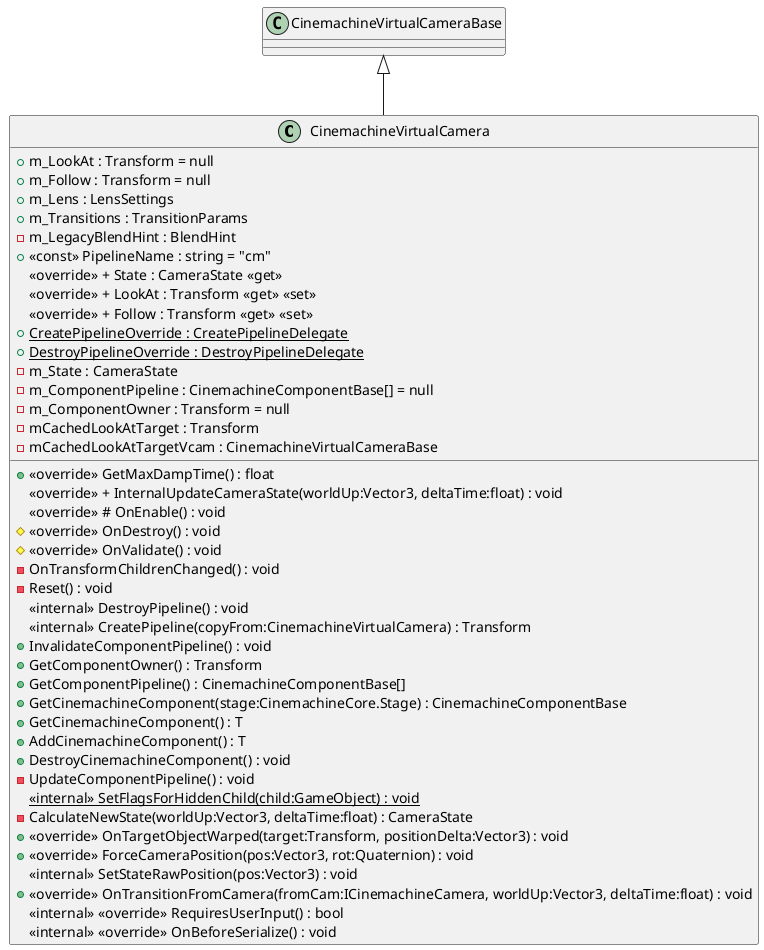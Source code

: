 @startuml
class CinemachineVirtualCamera {
    + m_LookAt : Transform = null
    + m_Follow : Transform = null
    + m_Lens : LensSettings
    + m_Transitions : TransitionParams
    - m_LegacyBlendHint : BlendHint
    + <<const>> PipelineName : string = "cm"
    <<override>> + State : CameraState <<get>>
    <<override>> + LookAt : Transform <<get>> <<set>>
    <<override>> + Follow : Transform <<get>> <<set>>
    + <<override>> GetMaxDampTime() : float
    <<override>> + InternalUpdateCameraState(worldUp:Vector3, deltaTime:float) : void
    <<override>> # OnEnable() : void
    # <<override>> OnDestroy() : void
    # <<override>> OnValidate() : void
    - OnTransformChildrenChanged() : void
    - Reset() : void
    + {static} CreatePipelineOverride : CreatePipelineDelegate
    + {static} DestroyPipelineOverride : DestroyPipelineDelegate
    <<internal>> DestroyPipeline() : void
    <<internal>> CreatePipeline(copyFrom:CinemachineVirtualCamera) : Transform
    + InvalidateComponentPipeline() : void
    + GetComponentOwner() : Transform
    + GetComponentPipeline() : CinemachineComponentBase[]
    + GetCinemachineComponent(stage:CinemachineCore.Stage) : CinemachineComponentBase
    + GetCinemachineComponent() : T
    + AddCinemachineComponent() : T
    + DestroyCinemachineComponent() : void
    - m_State : CameraState
    - m_ComponentPipeline : CinemachineComponentBase[] = null
    - m_ComponentOwner : Transform = null
    - UpdateComponentPipeline() : void
    {static} <<internal>> SetFlagsForHiddenChild(child:GameObject) : void
    - mCachedLookAtTarget : Transform
    - mCachedLookAtTargetVcam : CinemachineVirtualCameraBase
    - CalculateNewState(worldUp:Vector3, deltaTime:float) : CameraState
    + <<override>> OnTargetObjectWarped(target:Transform, positionDelta:Vector3) : void
    + <<override>> ForceCameraPosition(pos:Vector3, rot:Quaternion) : void
    <<internal>> SetStateRawPosition(pos:Vector3) : void
    + <<override>> OnTransitionFromCamera(fromCam:ICinemachineCamera, worldUp:Vector3, deltaTime:float) : void
    <<internal>> <<override>> RequiresUserInput() : bool
    <<internal>> <<override>> OnBeforeSerialize() : void
}
CinemachineVirtualCameraBase <|-- CinemachineVirtualCamera
@enduml

